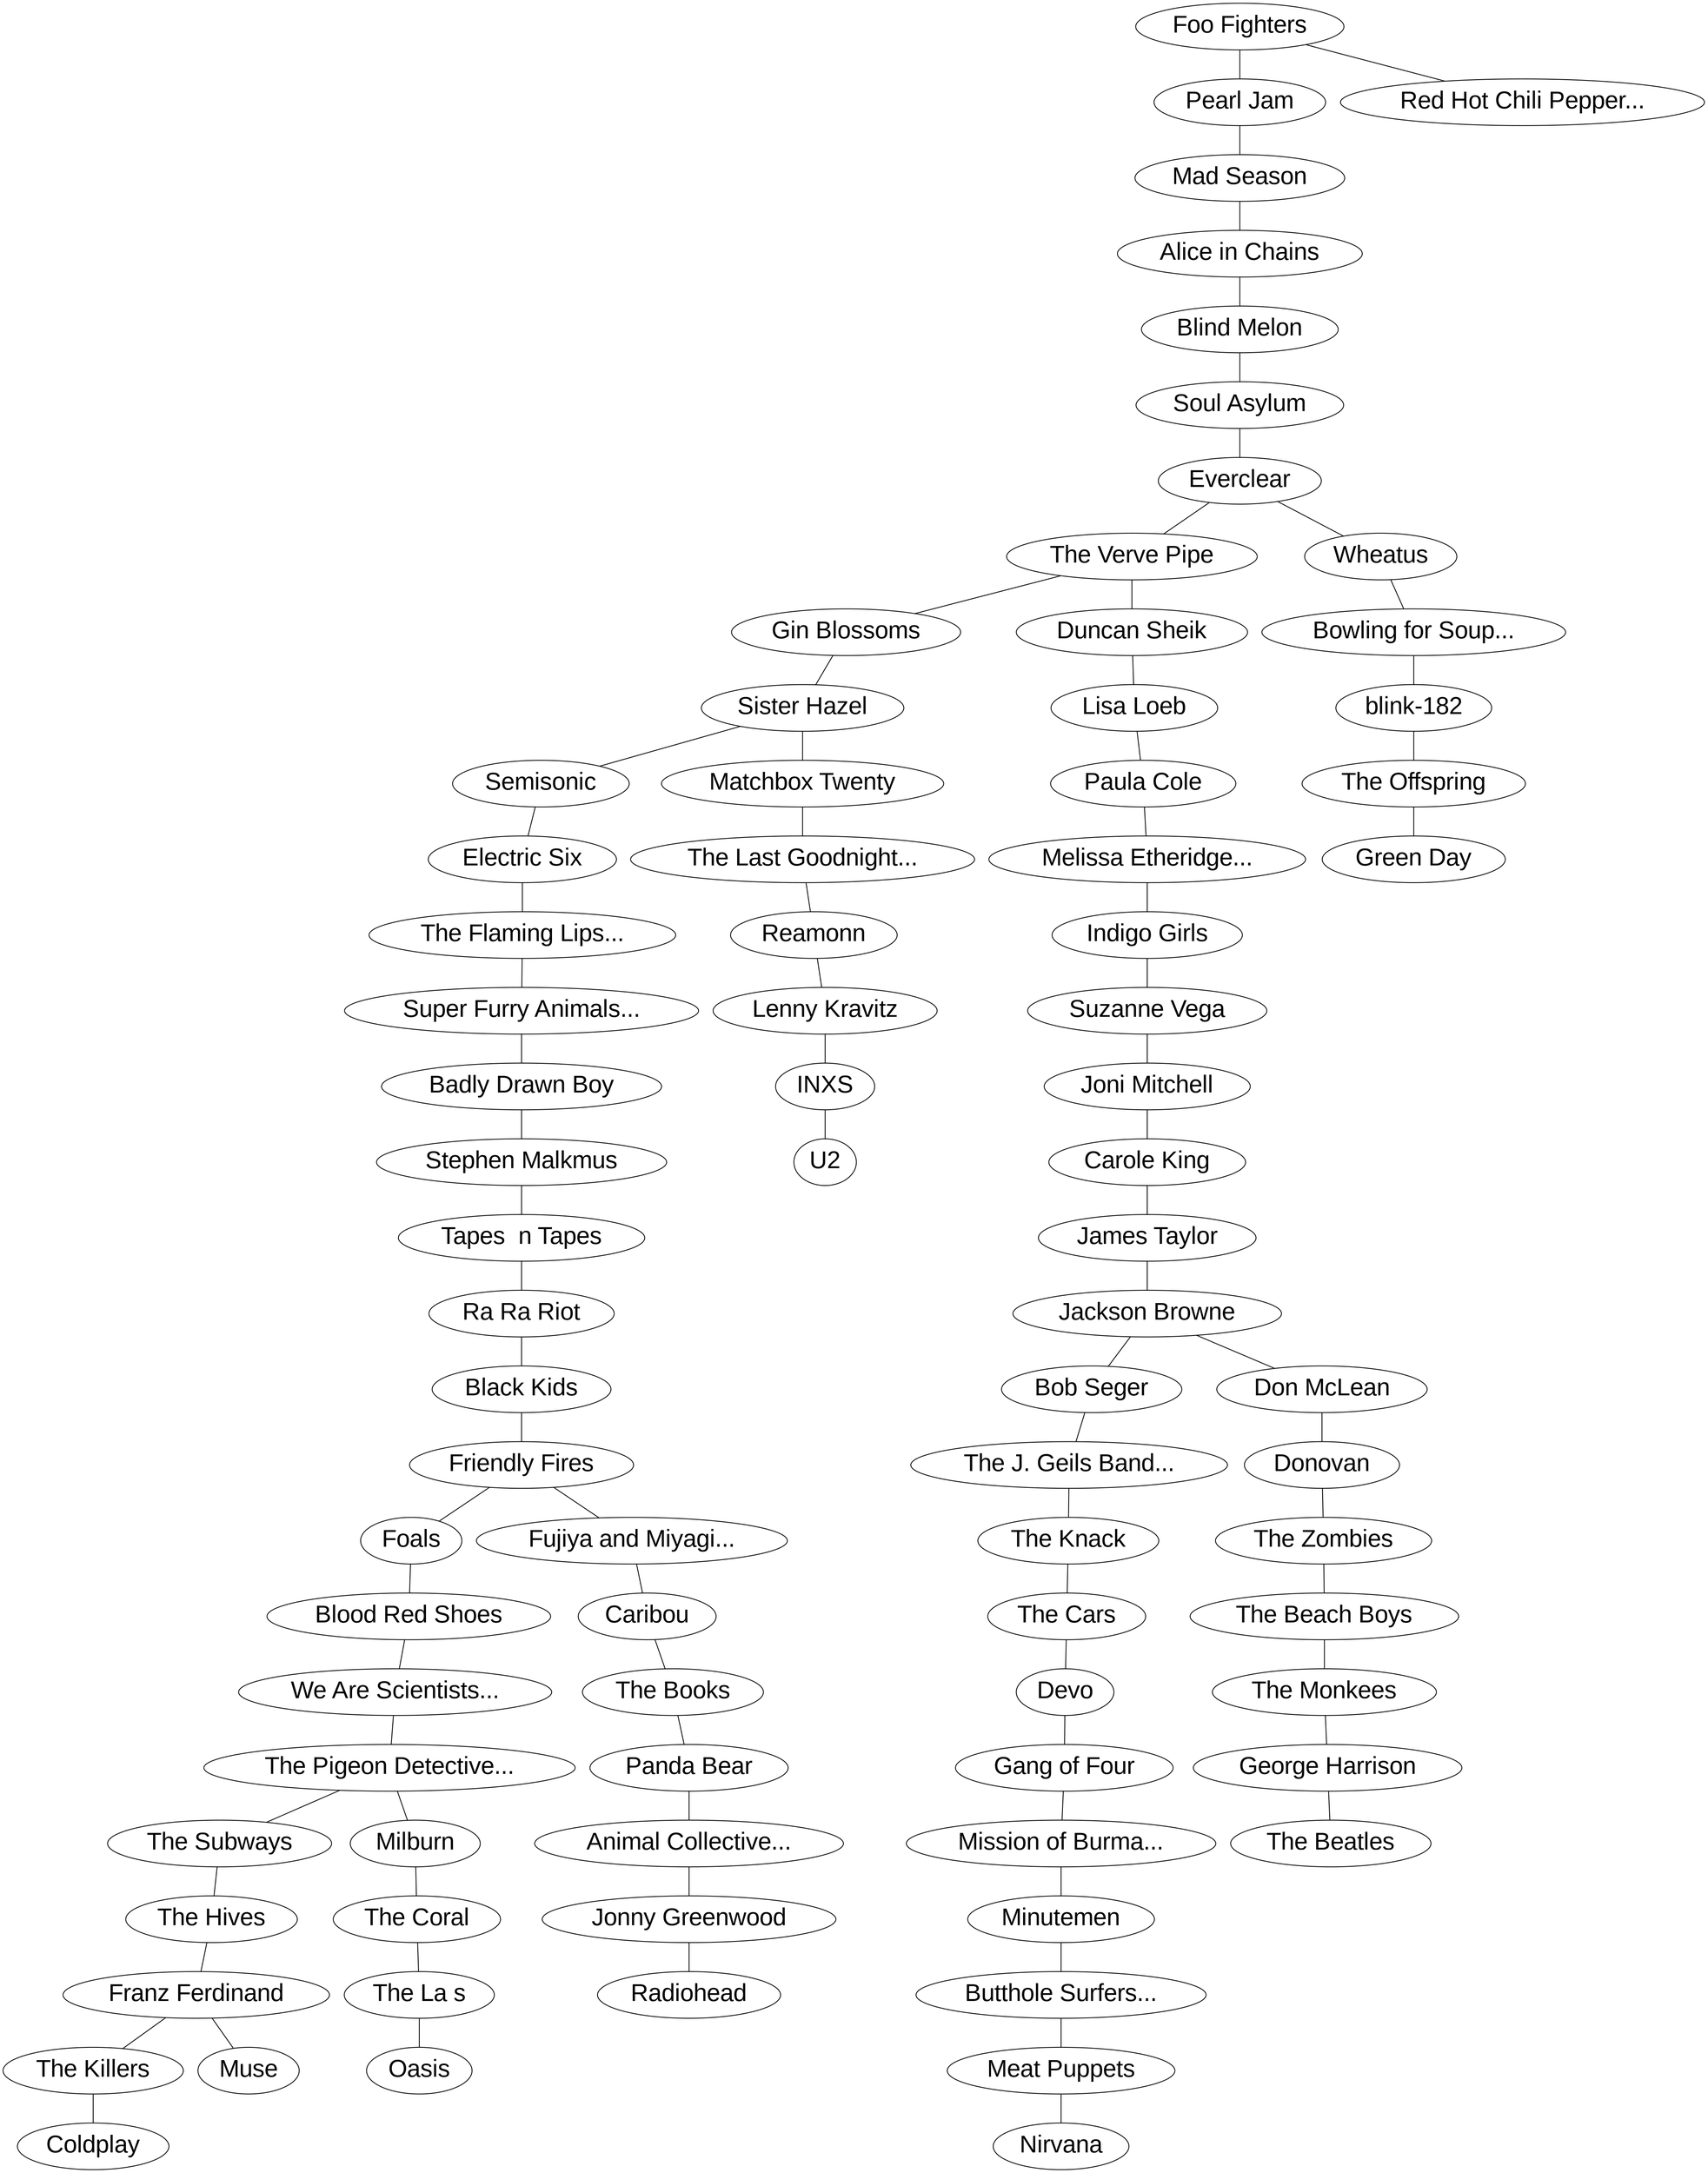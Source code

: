 strict graph "" {
	graph ["edge"="{'weight': ''}",
		"graph"="{}",
		"node"="{'fontname': '', 'fontsize': '', 'height': '', 'label': '', 'level': '', 'weight': '', 'width': ''}"
	];
	808	 [fontname=Arial,
		fontsize=30,
		height=0.6380555555555555,
		label="Foo Fighters",
		level=1,
		pos="15896.98,29169.63",
		weight=1524991,
		width=2.739027777777778];
	1618	 [fontname=Arial,
		fontsize=30,
		height=0.6380555555555555,
		label="Pearl Jam",
		level=1,
		pos="19639.92,22317.34",
		weight=1059832,
		width=2.2330555555555556];
	808 -- 1618	 [weight=90.0];
	1707	 [fontname=Arial,
		fontsize=30,
		height=0.6380555555555555,
		label="Red Hot Chili Pepper...",
		level=1,
		pos="17336.06,33507.99",
		weight=1850896,
		width=4.84];
	808 -- 1707	 [weight=50.0];
	1323	 [fontname=Arial,
		fontsize=30,
		height=0.6380555555555555,
		label="Mad Season",
		level=1,
		pos="23245.69,17351.33",
		weight=128831,
		width=2.739027777777778];
	1618 -- 1323	 [weight=90.0];
	74	 [fontname=Arial,
		fontsize=30,
		height=0.6380555555555555,
		label="Alice in Chains",
		level=1,
		pos="25282.94,11682.43",
		weight=629040,
		width=3.19];
	1323 -- 74	 [weight=90.0];
	288	 [fontname=Arial,
		fontsize=30,
		height=0.6380555555555555,
		label="Blind Melon",
		level=1,
		pos="25649.77,5235.51",
		weight=351969,
		width=2.5519444444444446];
	74 -- 288	 [weight=90.0];
	1909	 [fontname=Arial,
		fontsize=30,
		height=0.6380555555555555,
		label="Soul Asylum",
		level=1,
		pos="20395.04,176.50",
		weight=197627,
		width=2.7059722222222224];
	288 -- 1909	 [weight=90.0];
	755	 [fontname=Arial,
		fontsize=30,
		height=0.6380555555555555,
		label=Everclear,
		level=1,
		pos="12799.42,-7409.53",
		weight=390700,
		width=2.09];
	1909 -- 755	 [weight=90.0];
	2282	 [fontname=Arial,
		fontsize=30,
		height=0.6380555555555555,
		label="The Verve Pipe",
		level=1,
		pos="9848.80,-15114.39",
		weight=171136,
		width=3.310972222222222];
	755 -- 2282	 [weight=90.0];
	2441	 [fontname=Arial,
		fontsize=30,
		height=0.6380555555555555,
		label=Wheatus,
		level=1,
		pos="9225.61,-10560.76",
		weight=222176,
		width=1.9690277777777778];
	755 -- 2441	 [weight=90.0];
	869	 [fontname=Arial,
		fontsize=30,
		height=0.6380555555555555,
		label="Gin Blossoms",
		level=1,
		pos="15536.46,-11014.02",
		weight=214073,
		width=2.991944444444444];
	2282 -- 869	 [weight=90.0];
	668	 [fontname=Arial,
		fontsize=30,
		height=0.6380555555555555,
		label="Duncan Sheik",
		level=1,
		pos="3755.54,-25742.85",
		weight=101168,
		width=3.0140277777777778];
	2282 -- 668	 [weight=90.0];
	333	 [fontname=Arial,
		fontsize=30,
		height=0.6380555555555555,
		label="Bowling for Soup...",
		level=1,
		pos="3976.50,-11712.74",
		weight=332257,
		width=4.004027777777778];
	2441 -- 333	 [weight=90.0];
	1865	 [fontname=Arial,
		fontsize=30,
		height=0.6380555555555555,
		label="Sister Hazel",
		level=1,
		pos="20018.53,-7103.20",
		weight=129519,
		width=2.6290277777777775];
	869 -- 1865	 [weight=90.0];
	1272	 [fontname=Arial,
		fontsize=30,
		height=0.6380555555555555,
		label="Lisa Loeb",
		level=1,
		pos="-7409.57,-23921.58",
		weight=274835,
		width=2.155972222222222];
	668 -- 1272	 [weight=90.0];
	1822	 [fontname=Arial,
		fontsize=30,
		height=0.6380555555555555,
		label=Semisonic,
		level=1,
		pos="29338.19,-1595.35",
		weight=313910,
		width=2.276944444444444];
	1865 -- 1822	 [weight=90.0];
	1363	 [fontname=Arial,
		fontsize=30,
		height=0.6380555555555555,
		label="Matchbox Twenty",
		level=1,
		pos="15814.31,-15985.61",
		weight=570024,
		width=3.7619444444444445];
	1865 -- 1363	 [weight=90.0];
	698	 [fontname=Arial,
		fontsize=30,
		height=0.6380555555555555,
		label="Electric Six",
		level=1,
		pos="38567.32,-4727.15",
		weight=228070,
		width=2.430972222222222];
	1822 -- 698	 [weight=90.0];
	2177	 [fontname=Arial,
		fontsize=30,
		height=0.6380555555555555,
		label="The Last Goodnight...",
		level=1,
		pos="13975.01,-23461.49",
		weight=101507,
		width=4.565];
	1363 -- 2177	 [weight=90.0];
	2134	 [fontname=Arial,
		fontsize=30,
		height=0.6380555555555555,
		label="The Flaming Lips...",
		level=1,
		pos="52294.37,-23323.92",
		weight=830685,
		width=4.059027777777778];
	698 -- 2134	 [weight=90.0];
	1985	 [fontname=Arial,
		fontsize=30,
		height=0.6380555555555555,
		label="Super Furry Animals...",
		level=1,
		pos="70333.25,-53528.40",
		weight=225093,
		width=4.719027777777778];
	2134 -- 1985	 [weight=90.0];
	203	 [fontname=Arial,
		fontsize=30,
		height=0.6380555555555555,
		label="Badly Drawn Boy",
		level=1,
		pos="94414.31,-88218.52",
		weight=447834,
		width=3.685];
	1985 -- 203	 [weight=90.0];
	1945	 [fontname=Arial,
		fontsize=30,
		height=0.6380555555555555,
		label="Stephen Malkmus",
		level=1,
		pos="120773.73,-91488.31",
		weight=175760,
		width=3.839027777777778];
	203 -- 1945	 [weight=90.0];
	2010	 [fontname=Arial,
		fontsize=30,
		height=0.6380555555555555,
		label="Tapes  n Tapes",
		level=1,
		pos="101521.10,-53649.40",
		weight=149285,
		width=3.344027777777778];
	1945 -- 2010	 [weight=90.0];
	1696	 [fontname=Arial,
		fontsize=30,
		height=0.6380555555555555,
		label="Ra Ra Riot",
		level=1,
		pos="73813.73,-18801.82",
		weight=114080,
		width=2.3980555555555556];
	2010 -- 1696	 [weight=90.0];
	277	 [fontname=Arial,
		fontsize=30,
		height=0.6380555555555555,
		label="Black Kids",
		level=1,
		pos="71009.88,76.88",
		weight=255363,
		width=2.31];
	1696 -- 277	 [weight=90.0];
	826	 [fontname=Arial,
		fontsize=30,
		height=0.6380555555555555,
		label="Friendly Fires",
		level=1,
		pos="91920.92,2942.47",
		weight=156331,
		width=2.9369444444444444];
	277 -- 826	 [weight=90.0];
	805	 [fontname=Arial,
		fontsize=30,
		height=0.6380555555555555,
		label=Foals,
		level=1,
		pos="76650.20,5501.87",
		weight=265087,
		width=1.2869444444444444];
	826 -- 805	 [weight=90.0];
	834	 [fontname=Arial,
		fontsize=30,
		height=0.6380555555555555,
		label="Fujiya and Miyagi...",
		level=1,
		pos="131890.81,-21572.77",
		weight=122853,
		width=4.114027777777777];
	826 -- 834	 [weight=90.0];
	298	 [fontname=Arial,
		fontsize=30,
		height=0.6380555555555555,
		label="Blood Red Shoes",
		level=1,
		pos="61754.91,8866.32",
		weight=165616,
		width=3.729027777777778];
	805 -- 298	 [weight=90.0];
	403	 [fontname=Arial,
		fontsize=30,
		height=0.6380555555555555,
		label=Caribou,
		level=1,
		pos="112542.07,-14671.42",
		weight=214318,
		width=1.7709722222222224];
	834 -- 403	 [weight=90.0];
	2432	 [fontname=Arial,
		fontsize=30,
		height=0.6380555555555555,
		label="We Are Scientists...",
		level=1,
		pos="53017.04,14328.55",
		weight=638660,
		width=4.158055555555555];
	298 -- 2432	 [weight=90.0];
	2208	 [fontname=Arial,
		fontsize=30,
		height=0.6380555555555555,
		label="The Pigeon Detective...",
		level=1,
		pos="55229.31,21402.50",
		weight=286797,
		width=4.916944444444444];
	2432 -- 2208	 [weight=90.0];
	2261	 [fontname=Arial,
		fontsize=30,
		height=0.6380555555555555,
		label="The Subways",
		level=1,
		pos="47962.76,26604.30",
		weight=418691,
		width=2.9369444444444444];
	2208 -- 2261	 [weight=90.0];
	1420	 [fontname=Arial,
		fontsize=30,
		height=0.6380555555555555,
		label=Milburn,
		level=1,
		pos="63540.76,21961.98",
		weight=162623,
		width=1.6609722222222223];
	2208 -- 1420	 [weight=90.0];
	2153	 [fontname=Arial,
		fontsize=30,
		height=0.6380555555555555,
		label="The Hives",
		level=1,
		pos="46929.14,35394.98",
		weight=696320,
		width=2.2330555555555556];
	2261 -- 2153	 [weight=90.0];
	2098	 [fontname=Arial,
		fontsize=30,
		height=0.6380555555555555,
		label="The Coral",
		level=1,
		pos="69996.34,23878.03",
		weight=418891,
		width=2.166944444444445];
	1420 -- 2098	 [weight=90.0];
	821	 [fontname=Arial,
		fontsize=30,
		height=0.6380555555555555,
		label="Franz Ferdinand",
		level=1,
		pos="50981.76,40012.99",
		weight=1483084,
		width=3.530972222222222];
	2153 -- 821	 [weight=90.0];
	2169	 [fontname=Arial,
		fontsize=30,
		height=0.6380555555555555,
		label="The Killers",
		level=1,
		pos="54478.51,41911.76",
		weight=1820368,
		width=2.320972222222222];
	821 -- 2169	 [weight=90.0];
	1474	 [fontname=Arial,
		fontsize=30,
		height=0.6380555555555555,
		label=Muse,
		level=1,
		pos="50787.04,43782.64",
		weight=1629255,
		width=1.2869444444444444];
	821 -- 1474	 [weight=90.0];
	484	 [fontname=Arial,
		fontsize=30,
		height=0.6380555555555555,
		label=Coldplay,
		level=1,
		pos="56467.10,43339.78",
		weight=2251030,
		width=1.935972222222222];
	2169 -- 484	 [weight=90.0];
	1605	 [fontname=Arial,
		fontsize=30,
		height=0.6380555555555555,
		label="Paula Cole",
		level=1,
		pos="-15073.31,-17807.03",
		weight=176111,
		width=2.3980555555555556];
	1272 -- 1605	 [weight=90.0];
	1387	 [fontname=Arial,
		fontsize=30,
		height=0.6380555555555555,
		label="Melissa Etheridge...",
		level=1,
		pos="-19859.79,-10860.93",
		weight=181427,
		width=4.190972222222222];
	1605 -- 1387	 [weight=90.0];
	1002	 [fontname=Arial,
		fontsize=30,
		height=0.6380555555555555,
		label="Indigo Girls",
		level=1,
		pos="-20244.02,-2412.37",
		weight=175174,
		width=2.4749999999999996];
	1387 -- 1002	 [weight=90.0];
	1992	 [fontname=Arial,
		fontsize=30,
		height=0.6380555555555555,
		label="Suzanne Vega",
		level=1,
		pos="-24332.82,4136.90",
		weight=365231,
		width=3.1680555555555556];
	1002 -- 1992	 [weight=90.0];
	1111	 [fontname=Arial,
		fontsize=30,
		height=0.6380555555555555,
		label="Joni Mitchell",
		level=1,
		pos="-26600.91,13993.33",
		weight=403885,
		width=2.6840277777777777];
	1992 -- 1111	 [weight=90.0];
	408	 [fontname=Arial,
		fontsize=30,
		height=0.6380555555555555,
		label="Carole King",
		level=1,
		pos="-27514.94,24164.37",
		weight=215500,
		width=2.5519444444444446];
	1111 -- 408	 [weight=90.0];
	1033	 [fontname=Arial,
		fontsize=30,
		height=0.6380555555555555,
		label="James Taylor",
		level=1,
		pos="-31235.18,30632.73",
		weight=347328,
		width=2.915];
	408 -- 1033	 [weight=90.0];
	1019	 [fontname=Arial,
		fontsize=30,
		height=0.6380555555555555,
		label="Jackson Browne",
		level=1,
		pos="-36300.82,36532.25",
		weight=221481,
		width=3.530972222222222];
	1033 -- 1019	 [weight=90.0];
	314	 [fontname=Arial,
		fontsize=30,
		height=0.6380555555555555,
		label="Bob Seger",
		level=1,
		pos="-39418.67,27779.62",
		weight=225034,
		width=2.320972222222222];
	1019 -- 314	 [weight=90.0];
	645	 [fontname=Arial,
		fontsize=30,
		height=0.6380555555555555,
		label="Don McLean",
		level=1,
		pos="-47161.37,43948.98",
		weight=245217,
		width=2.760972222222222];
	1019 -- 645	 [weight=90.0];
	2165	 [fontname=Arial,
		fontsize=30,
		height=0.6380555555555555,
		label="The J. Geils Band...",
		level=1,
		pos="-47030.37,21845.16",
		weight=126615,
		width=4.190972222222222];
	314 -- 2165	 [weight=90.0];
	650	 [fontname=Arial,
		fontsize=30,
		height=0.6380555555555555,
		label=Donovan,
		level=1,
		pos="-52546.09,53836.09",
		weight=329147,
		width=2.0019444444444443];
	645 -- 650	 [weight=90.0];
	2173	 [fontname=Arial,
		fontsize=30,
		height=0.6380555555555555,
		label="The Knack",
		level=1,
		pos="-55252.21,21154.51",
		weight=129149,
		width=2.354027777777778];
	2165 -- 2173	 [weight=90.0];
	2086	 [fontname=Arial,
		fontsize=30,
		height=0.6380555555555555,
		label="The Cars",
		level=1,
		pos="-59041.52,17387.68",
		weight=338676,
		width=2.0459722222222223];
	2173 -- 2086	 [weight=90.0];
	598	 [fontname=Arial,
		fontsize=30,
		height=0.6380555555555555,
		label=Devo,
		level=1,
		pos="-59462.30,9136.53",
		weight=306665,
		width=1.2319444444444445];
	2086 -- 598	 [weight=90.0];
	849	 [fontname=Arial,
		fontsize=30,
		height=0.6380555555555555,
		label="Gang of Four",
		level=1,
		pos="-56089.35,5082.45",
		weight=276117,
		width=2.86];
	598 -- 849	 [weight=90.0];
	1434	 [fontname=Arial,
		fontsize=30,
		height=0.6380555555555555,
		label="Mission of Burma...",
		level=1,
		pos="-54685.85,1933.05",
		weight=115832,
		width=4.080972222222222];
	849 -- 1434	 [weight=90.0];
	1431	 [fontname=Arial,
		fontsize=30,
		height=0.6380555555555555,
		label=Minutemen,
		level=1,
		pos="-54233.38,-2959.62",
		weight=115779,
		width=2.430972222222222];
	1434 -- 1431	 [weight=90.0];
	379	 [fontname=Arial,
		fontsize=30,
		height=0.6380555555555555,
		label="Butthole Surfers...",
		level=1,
		pos="-55288.61,-8785.68",
		weight=199712,
		width=3.839027777777778];
	1431 -- 379	 [weight=90.0];
	1381	 [fontname=Arial,
		fontsize=30,
		height=0.6380555555555555,
		label="Meat Puppets",
		level=1,
		pos="-56651.12,-11838.80",
		weight=142097,
		width=2.991944444444444];
	379 -- 1381	 [weight=90.0];
	1535	 [fontname=Arial,
		fontsize=30,
		height=0.6380555555555555,
		label=Nirvana,
		level=1,
		pos="-54694.83,-14944.06",
		weight=1686815,
		width=1.7380555555555555];
	1381 -- 1535	 [weight=90.0];
	2074	 [fontname=Arial,
		fontsize=30,
		height=0.6380555555555555,
		label="The Books",
		level=1,
		pos="102797.31,-13334.95",
		weight=213141,
		width=2.354027777777778];
	403 -- 2074	 [weight=90.0];
	1587	 [fontname=Arial,
		fontsize=30,
		height=0.6380555555555555,
		label="Panda Bear",
		level=1,
		pos="95079.59,-11333.92",
		weight=208434,
		width=2.585];
	2074 -- 1587	 [weight=90.0];
	124	 [fontname=Arial,
		fontsize=30,
		height=0.6380555555555555,
		label="Animal Collective...",
		level=1,
		pos="89212.35,-10755.53",
		weight=467779,
		width=4.059027777777778];
	1587 -- 124	 [weight=90.0];
	1114	 [fontname=Arial,
		fontsize=30,
		height=0.6380555555555555,
		label="Jonny Greenwood",
		level=1,
		pos="85590.66,-13655.22",
		weight=131344,
		width=3.8830555555555555];
	124 -- 1114	 [weight=50.0];
	1686	 [fontname=Arial,
		fontsize=30,
		height=0.6380555555555555,
		label=Radiohead,
		level=1,
		pos="85537.12,-16613.34",
		weight=2082607,
		width=2.3869444444444445];
	1114 -- 1686	 [weight=70.0];
	1706	 [fontname=Arial,
		fontsize=30,
		height=0.6380555555555555,
		label=Reamonn,
		level=1,
		pos="10731.29,-28318.59",
		weight=196349,
		width=2.155972222222222];
	2177 -- 1706	 [weight=90.0];
	1248	 [fontname=Arial,
		fontsize=30,
		height=0.6380555555555555,
		label="Lenny Kravitz",
		level=1,
		pos="14943.90,-34743.21",
		weight=800370,
		width=2.9369444444444444];
	1706 -- 1248	 [weight=90.0];
	1007	 [fontname=Arial,
		fontsize=30,
		height=0.6380555555555555,
		label=INXS,
		level=1,
		pos="19558.90,-39784.53",
		weight=514441,
		width=1.2319444444444445];
	1248 -- 1007	 [weight=90.0];
	2374	 [fontname=Arial,
		fontsize=30,
		height=0.6380555555555555,
		label=U2,
		level=1,
		pos="22295.91,-37017.09",
		weight=1652408,
		width=0.7480555555555556];
	1007 -- 2374	 [weight=50.0];
	2176	 [fontname=Arial,
		fontsize=30,
		height=0.6380555555555555,
		label="The La s",
		level=1,
		pos="74792.74,25559.27",
		weight=206554,
		width=1.935972222222222];
	2098 -- 2176	 [weight=90.0];
	1551	 [fontname=Arial,
		fontsize=30,
		height=0.6380555555555555,
		label=Oasis,
		level=1,
		pos="77260.42,26029.17",
		weight=1593442,
		width=1.3309722222222222];
	2176 -- 1551	 [weight=90.0];
	2299	 [fontname=Arial,
		fontsize=30,
		height=0.6380555555555555,
		label="The Zombies",
		level=1,
		pos="-47475.96,58812.37",
		weight=313245,
		width=2.8380555555555556];
	650 -- 2299	 [weight=90.0];
	2057	 [fontname=Arial,
		fontsize=30,
		height=0.6380555555555555,
		label="The Beach Boys",
		level=1,
		pos="-43276.73,62664.74",
		weight=902412,
		width=3.530972222222222];
	2299 -- 2057	 [weight=90.0];
	2193	 [fontname=Arial,
		fontsize=30,
		height=0.6380555555555555,
		label="The Monkees",
		level=1,
		pos="-38132.31,61547.04",
		weight=273656,
		width=2.9369444444444444];
	2057 -- 2193	 [weight=90.0];
	861	 [fontname=Arial,
		fontsize=30,
		height=0.6380555555555555,
		label="George Harrison",
		level=1,
		pos="-35899.35,57953.82",
		weight=399119,
		width=3.541944444444445];
	2193 -- 861	 [weight=90.0];
	2058	 [fontname=Arial,
		fontsize=30,
		height=0.6380555555555555,
		label="The Beatles",
		level=1,
		pos="-35229.98,53570.59",
		weight=1711020,
		width=2.6180555555555554];
	861 -- 2058	 [weight=90.0];
	290	 [fontname=Arial,
		fontsize=30,
		height=0.6380555555555555,
		label="blink-182",
		level=1,
		pos="-917.27,-14703.84",
		weight=1110300,
		width=2.0130555555555554];
	333 -- 290	 [weight=90.0];
	2201	 [fontname=Arial,
		fontsize=30,
		height=0.6380555555555555,
		label="The Offspring",
		level=1,
		pos="-6341.31,-14081.86",
		weight=1081707,
		width=2.9369444444444444];
	290 -- 2201	 [weight=90.0];
	906	 [fontname=Arial,
		fontsize=30,
		height=0.6380555555555555,
		label="Green Day",
		level=1,
		pos="-9782.77,-14406.97",
		weight=1471585,
		width=2.3869444444444445];
	2201 -- 906	 [weight=90.0];
}
